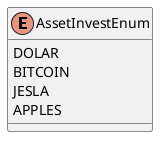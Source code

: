@startuml AssetInvestEnum
enum AssetInvestEnum {
    DOLAR
    BITCOIN
    JESLA
    APPLES
}
@enduml
